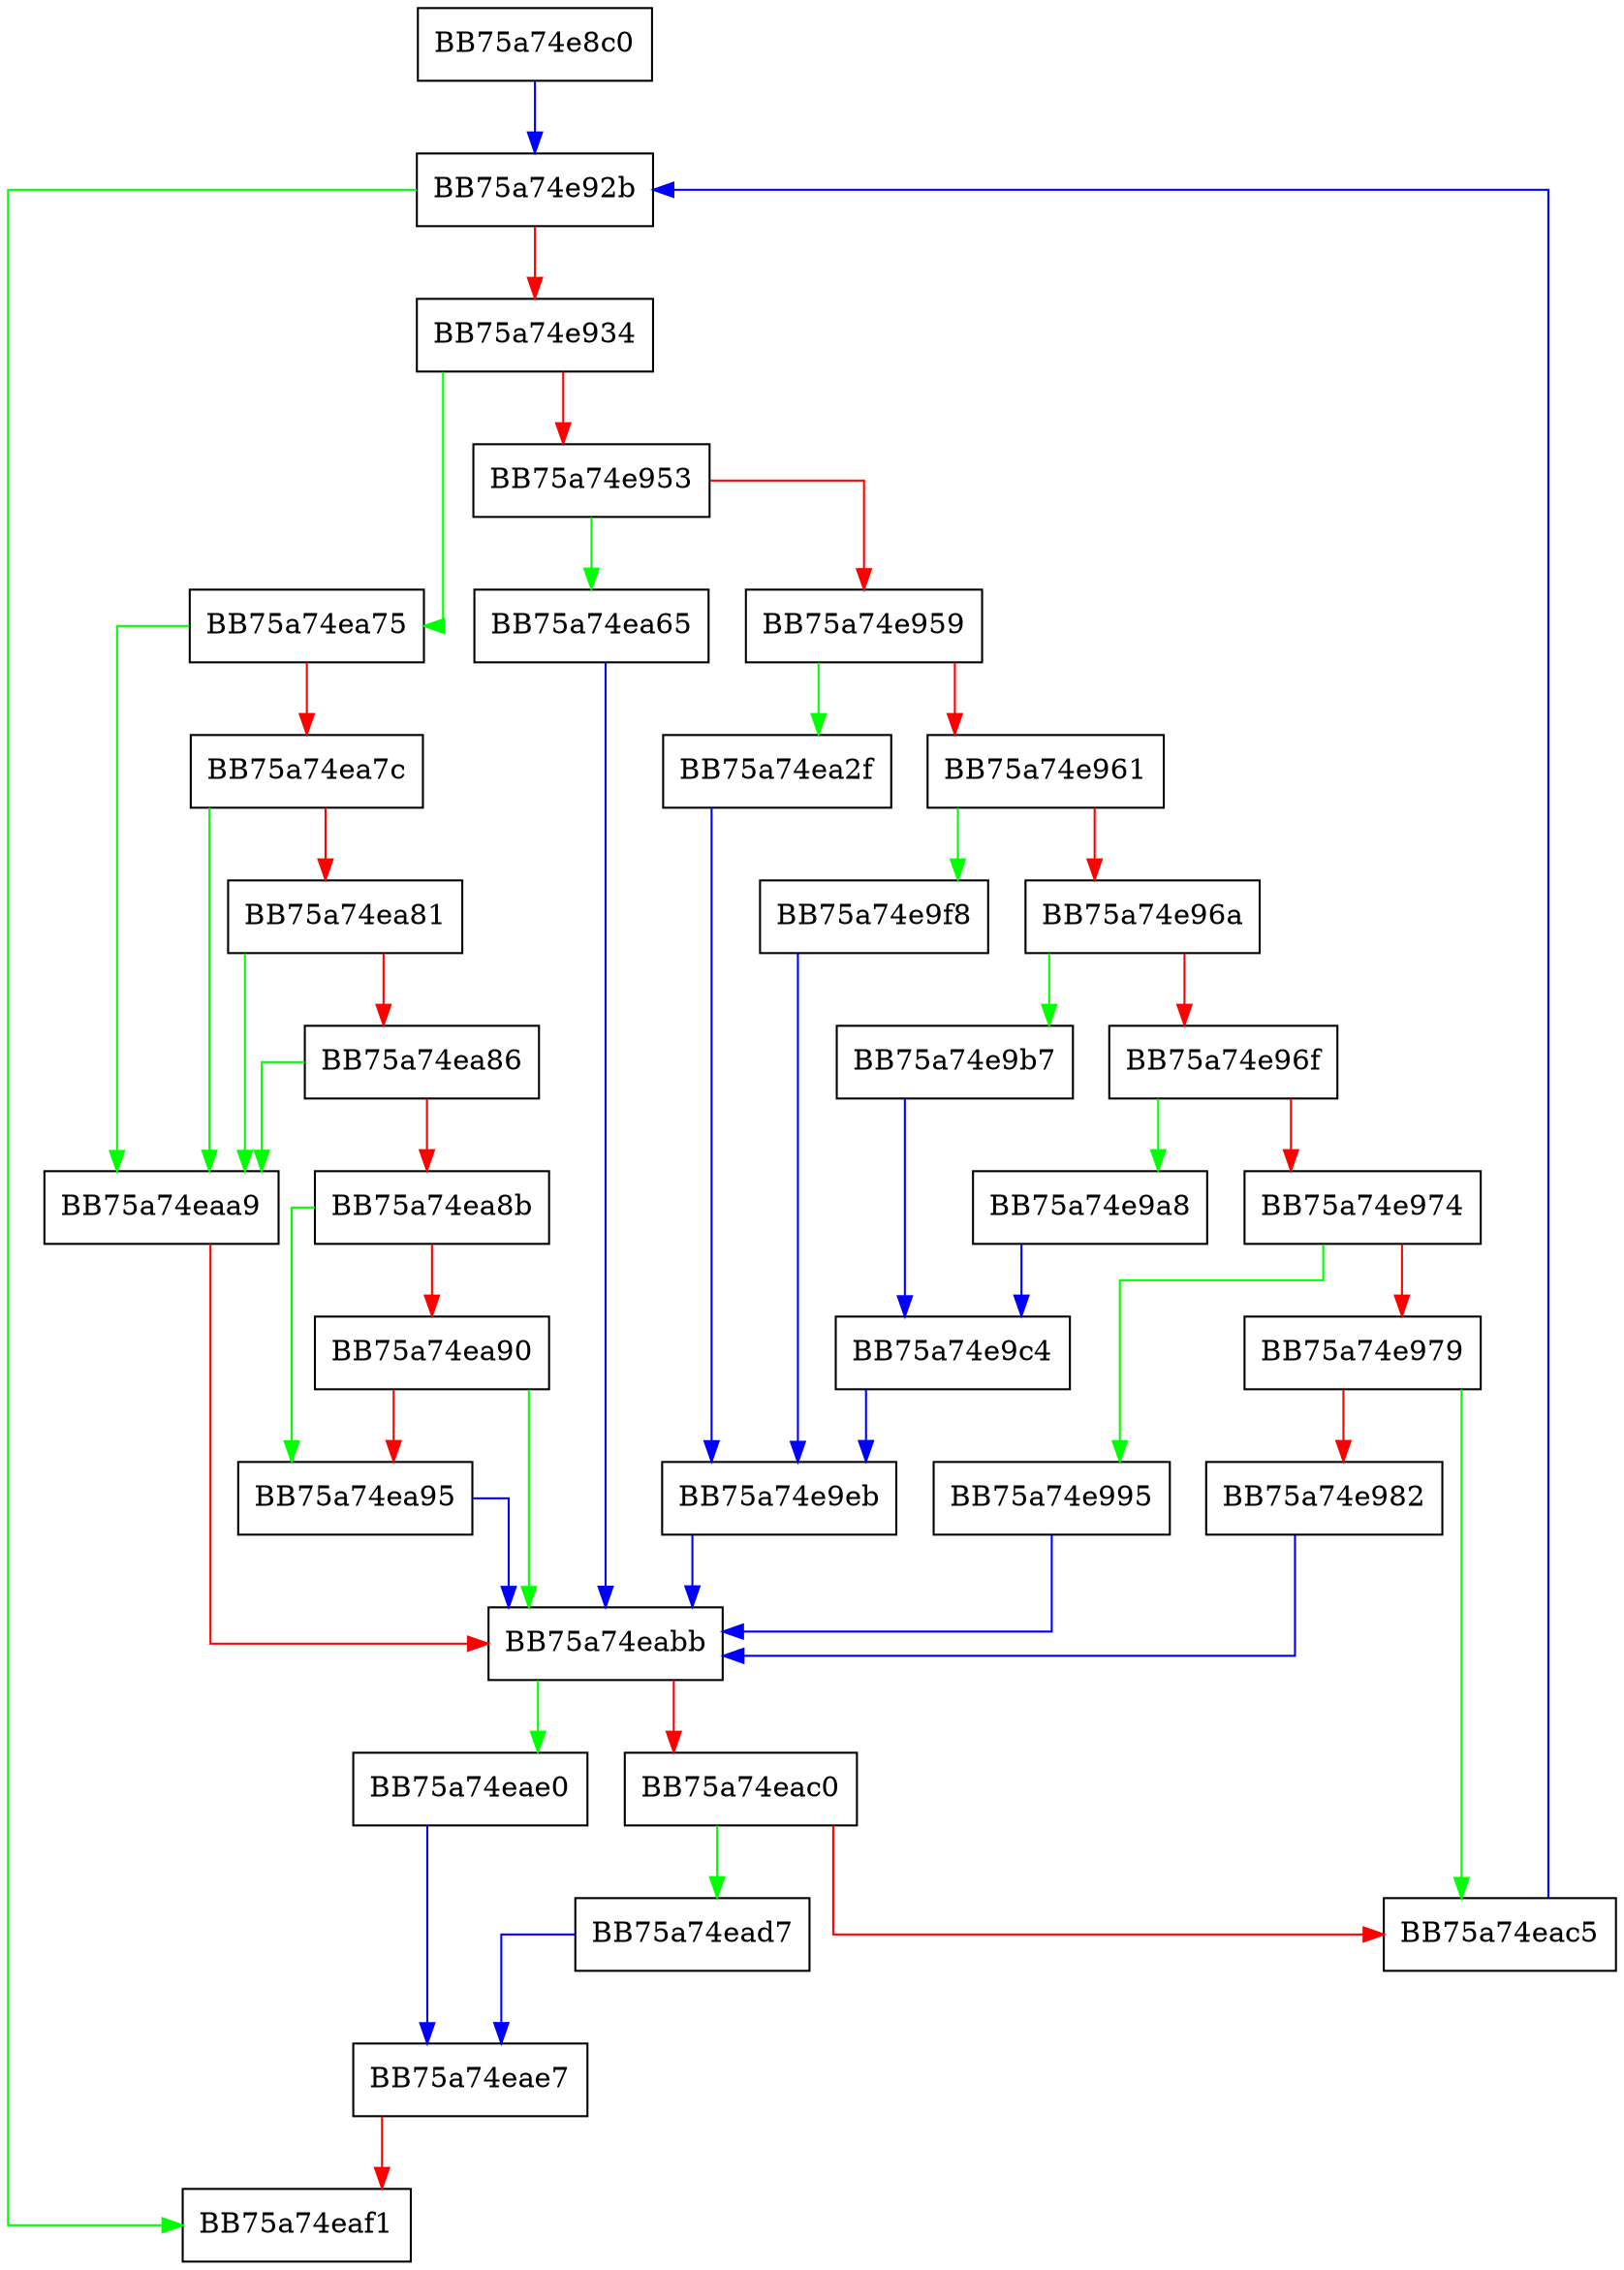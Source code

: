 digraph _validate_save_features {
  node [shape="box"];
  graph [splines=ortho];
  BB75a74e8c0 -> BB75a74e92b [color="blue"];
  BB75a74e92b -> BB75a74eaf1 [color="green"];
  BB75a74e92b -> BB75a74e934 [color="red"];
  BB75a74e934 -> BB75a74ea75 [color="green"];
  BB75a74e934 -> BB75a74e953 [color="red"];
  BB75a74e953 -> BB75a74ea65 [color="green"];
  BB75a74e953 -> BB75a74e959 [color="red"];
  BB75a74e959 -> BB75a74ea2f [color="green"];
  BB75a74e959 -> BB75a74e961 [color="red"];
  BB75a74e961 -> BB75a74e9f8 [color="green"];
  BB75a74e961 -> BB75a74e96a [color="red"];
  BB75a74e96a -> BB75a74e9b7 [color="green"];
  BB75a74e96a -> BB75a74e96f [color="red"];
  BB75a74e96f -> BB75a74e9a8 [color="green"];
  BB75a74e96f -> BB75a74e974 [color="red"];
  BB75a74e974 -> BB75a74e995 [color="green"];
  BB75a74e974 -> BB75a74e979 [color="red"];
  BB75a74e979 -> BB75a74eac5 [color="green"];
  BB75a74e979 -> BB75a74e982 [color="red"];
  BB75a74e982 -> BB75a74eabb [color="blue"];
  BB75a74e995 -> BB75a74eabb [color="blue"];
  BB75a74e9a8 -> BB75a74e9c4 [color="blue"];
  BB75a74e9b7 -> BB75a74e9c4 [color="blue"];
  BB75a74e9c4 -> BB75a74e9eb [color="blue"];
  BB75a74e9eb -> BB75a74eabb [color="blue"];
  BB75a74e9f8 -> BB75a74e9eb [color="blue"];
  BB75a74ea2f -> BB75a74e9eb [color="blue"];
  BB75a74ea65 -> BB75a74eabb [color="blue"];
  BB75a74ea75 -> BB75a74eaa9 [color="green"];
  BB75a74ea75 -> BB75a74ea7c [color="red"];
  BB75a74ea7c -> BB75a74eaa9 [color="green"];
  BB75a74ea7c -> BB75a74ea81 [color="red"];
  BB75a74ea81 -> BB75a74eaa9 [color="green"];
  BB75a74ea81 -> BB75a74ea86 [color="red"];
  BB75a74ea86 -> BB75a74eaa9 [color="green"];
  BB75a74ea86 -> BB75a74ea8b [color="red"];
  BB75a74ea8b -> BB75a74ea95 [color="green"];
  BB75a74ea8b -> BB75a74ea90 [color="red"];
  BB75a74ea90 -> BB75a74eabb [color="green"];
  BB75a74ea90 -> BB75a74ea95 [color="red"];
  BB75a74ea95 -> BB75a74eabb [color="blue"];
  BB75a74eaa9 -> BB75a74eabb [color="red"];
  BB75a74eabb -> BB75a74eae0 [color="green"];
  BB75a74eabb -> BB75a74eac0 [color="red"];
  BB75a74eac0 -> BB75a74ead7 [color="green"];
  BB75a74eac0 -> BB75a74eac5 [color="red"];
  BB75a74eac5 -> BB75a74e92b [color="blue"];
  BB75a74ead7 -> BB75a74eae7 [color="blue"];
  BB75a74eae0 -> BB75a74eae7 [color="blue"];
  BB75a74eae7 -> BB75a74eaf1 [color="red"];
}